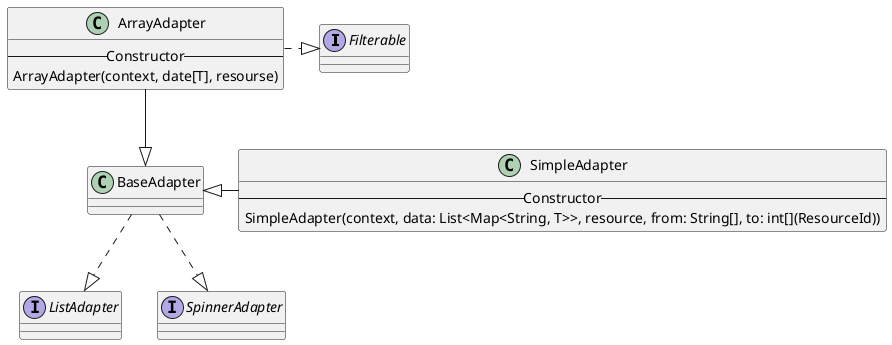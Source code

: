 @startuml

interface Filterable
interface ListAdapter
interface SpinnerAdapter

class BaseAdapter
class ArrayAdapter{
	--Constructor--
	ArrayAdapter(context, date[T], resourse)
}

class SimpleAdapter{
	--Constructor--
	SimpleAdapter(context, data: List<Map<String, T>>, resource, from: String[], to: int[](ResourceId))
}

'------------spilt line---------------
BaseAdapter ..|> ListAdapter
BaseAdapter ..|> SpinnerAdapter

SimpleAdapter -left-|> BaseAdapter
ArrayAdapter -down-|> BaseAdapter
ArrayAdapter .right.|> Filterable

@enduml
